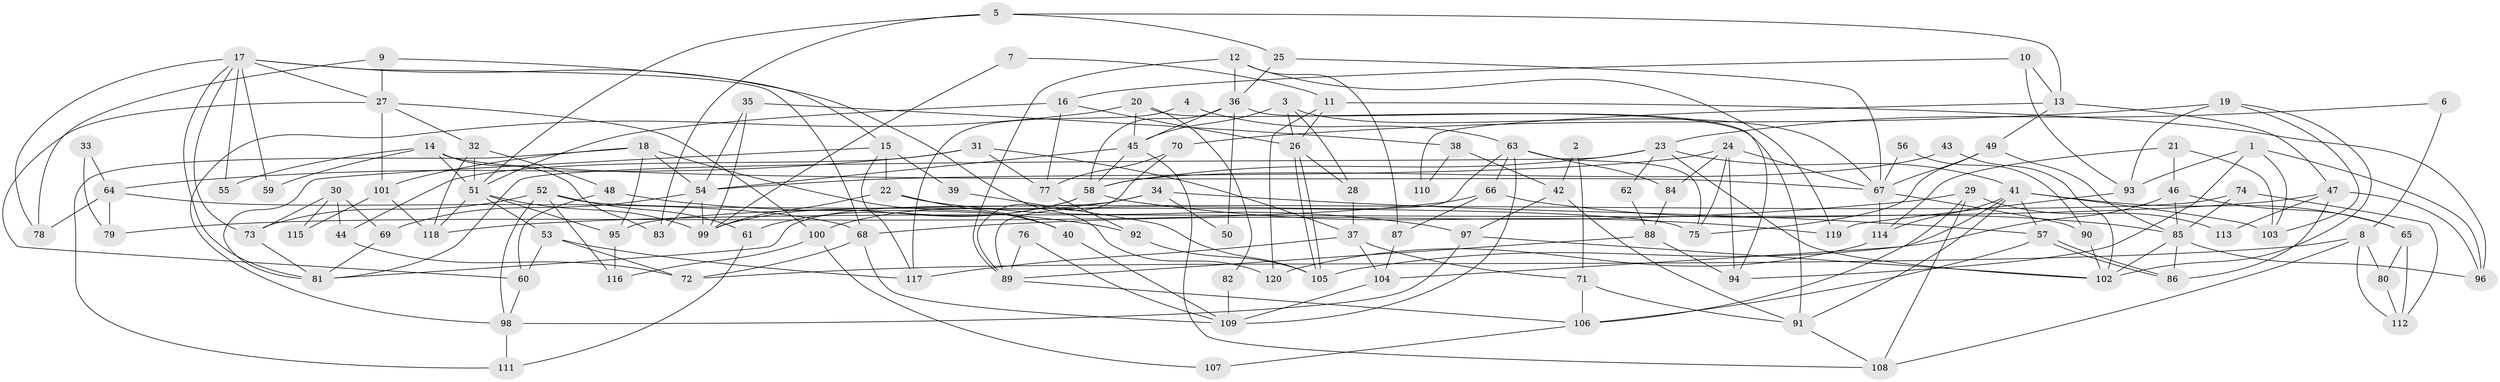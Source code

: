 // coarse degree distribution, {2: 0.1527777777777778, 4: 0.2638888888888889, 6: 0.1111111111111111, 5: 0.16666666666666666, 9: 0.013888888888888888, 3: 0.1527777777777778, 7: 0.06944444444444445, 8: 0.05555555555555555, 15: 0.013888888888888888}
// Generated by graph-tools (version 1.1) at 2025/54/03/04/25 21:54:54]
// undirected, 120 vertices, 240 edges
graph export_dot {
graph [start="1"]
  node [color=gray90,style=filled];
  1;
  2;
  3;
  4;
  5;
  6;
  7;
  8;
  9;
  10;
  11;
  12;
  13;
  14;
  15;
  16;
  17;
  18;
  19;
  20;
  21;
  22;
  23;
  24;
  25;
  26;
  27;
  28;
  29;
  30;
  31;
  32;
  33;
  34;
  35;
  36;
  37;
  38;
  39;
  40;
  41;
  42;
  43;
  44;
  45;
  46;
  47;
  48;
  49;
  50;
  51;
  52;
  53;
  54;
  55;
  56;
  57;
  58;
  59;
  60;
  61;
  62;
  63;
  64;
  65;
  66;
  67;
  68;
  69;
  70;
  71;
  72;
  73;
  74;
  75;
  76;
  77;
  78;
  79;
  80;
  81;
  82;
  83;
  84;
  85;
  86;
  87;
  88;
  89;
  90;
  91;
  92;
  93;
  94;
  95;
  96;
  97;
  98;
  99;
  100;
  101;
  102;
  103;
  104;
  105;
  106;
  107;
  108;
  109;
  110;
  111;
  112;
  113;
  114;
  115;
  116;
  117;
  118;
  119;
  120;
  1 -- 96;
  1 -- 93;
  1 -- 94;
  1 -- 103;
  2 -- 42;
  2 -- 71;
  3 -- 45;
  3 -- 28;
  3 -- 26;
  3 -- 67;
  4 -- 117;
  4 -- 63;
  5 -- 51;
  5 -- 25;
  5 -- 13;
  5 -- 83;
  6 -- 23;
  6 -- 8;
  7 -- 11;
  7 -- 99;
  8 -- 72;
  8 -- 112;
  8 -- 80;
  8 -- 108;
  9 -- 15;
  9 -- 27;
  9 -- 78;
  10 -- 13;
  10 -- 16;
  10 -- 93;
  11 -- 96;
  11 -- 26;
  11 -- 120;
  12 -- 119;
  12 -- 36;
  12 -- 87;
  12 -- 89;
  13 -- 49;
  13 -- 47;
  13 -- 110;
  14 -- 67;
  14 -- 83;
  14 -- 51;
  14 -- 55;
  14 -- 59;
  15 -- 117;
  15 -- 81;
  15 -- 22;
  15 -- 39;
  16 -- 26;
  16 -- 51;
  16 -- 77;
  17 -- 68;
  17 -- 120;
  17 -- 27;
  17 -- 55;
  17 -- 59;
  17 -- 73;
  17 -- 78;
  17 -- 81;
  18 -- 95;
  18 -- 111;
  18 -- 40;
  18 -- 54;
  18 -- 101;
  19 -- 70;
  19 -- 103;
  19 -- 93;
  19 -- 102;
  20 -- 45;
  20 -- 98;
  20 -- 82;
  20 -- 91;
  21 -- 103;
  21 -- 46;
  21 -- 114;
  22 -- 99;
  22 -- 40;
  22 -- 97;
  23 -- 41;
  23 -- 102;
  23 -- 58;
  23 -- 62;
  23 -- 81;
  24 -- 67;
  24 -- 54;
  24 -- 75;
  24 -- 84;
  24 -- 94;
  25 -- 67;
  25 -- 36;
  26 -- 105;
  26 -- 105;
  26 -- 28;
  27 -- 101;
  27 -- 32;
  27 -- 60;
  27 -- 100;
  28 -- 37;
  29 -- 106;
  29 -- 108;
  29 -- 68;
  29 -- 113;
  30 -- 69;
  30 -- 73;
  30 -- 44;
  30 -- 115;
  31 -- 64;
  31 -- 37;
  31 -- 44;
  31 -- 77;
  32 -- 51;
  32 -- 48;
  32 -- 118;
  33 -- 64;
  33 -- 79;
  34 -- 57;
  34 -- 81;
  34 -- 50;
  34 -- 100;
  35 -- 99;
  35 -- 54;
  35 -- 38;
  36 -- 94;
  36 -- 45;
  36 -- 50;
  36 -- 58;
  37 -- 104;
  37 -- 71;
  37 -- 117;
  38 -- 42;
  38 -- 110;
  39 -- 105;
  40 -- 109;
  41 -- 104;
  41 -- 91;
  41 -- 57;
  41 -- 65;
  41 -- 103;
  41 -- 114;
  42 -- 97;
  42 -- 91;
  43 -- 102;
  43 -- 58;
  44 -- 72;
  45 -- 54;
  45 -- 58;
  45 -- 108;
  46 -- 105;
  46 -- 65;
  46 -- 85;
  47 -- 118;
  47 -- 86;
  47 -- 96;
  47 -- 113;
  48 -- 60;
  48 -- 92;
  49 -- 67;
  49 -- 85;
  49 -- 75;
  51 -- 53;
  51 -- 95;
  51 -- 99;
  51 -- 118;
  52 -- 75;
  52 -- 73;
  52 -- 61;
  52 -- 98;
  52 -- 116;
  53 -- 72;
  53 -- 60;
  53 -- 117;
  54 -- 99;
  54 -- 69;
  54 -- 83;
  56 -- 90;
  56 -- 67;
  57 -- 86;
  57 -- 86;
  57 -- 106;
  58 -- 61;
  58 -- 99;
  58 -- 119;
  60 -- 98;
  61 -- 111;
  62 -- 88;
  63 -- 75;
  63 -- 84;
  63 -- 66;
  63 -- 89;
  63 -- 109;
  64 -- 68;
  64 -- 78;
  64 -- 79;
  65 -- 80;
  65 -- 112;
  66 -- 85;
  66 -- 79;
  66 -- 87;
  67 -- 114;
  67 -- 90;
  68 -- 109;
  68 -- 72;
  69 -- 81;
  70 -- 89;
  70 -- 77;
  71 -- 91;
  71 -- 106;
  73 -- 81;
  74 -- 85;
  74 -- 95;
  74 -- 112;
  76 -- 109;
  76 -- 89;
  77 -- 92;
  80 -- 112;
  82 -- 109;
  84 -- 88;
  85 -- 86;
  85 -- 96;
  85 -- 102;
  87 -- 104;
  88 -- 89;
  88 -- 94;
  89 -- 106;
  90 -- 102;
  91 -- 108;
  92 -- 105;
  93 -- 119;
  95 -- 116;
  97 -- 102;
  97 -- 98;
  98 -- 111;
  100 -- 107;
  100 -- 116;
  101 -- 118;
  101 -- 115;
  104 -- 109;
  106 -- 107;
  114 -- 120;
}
